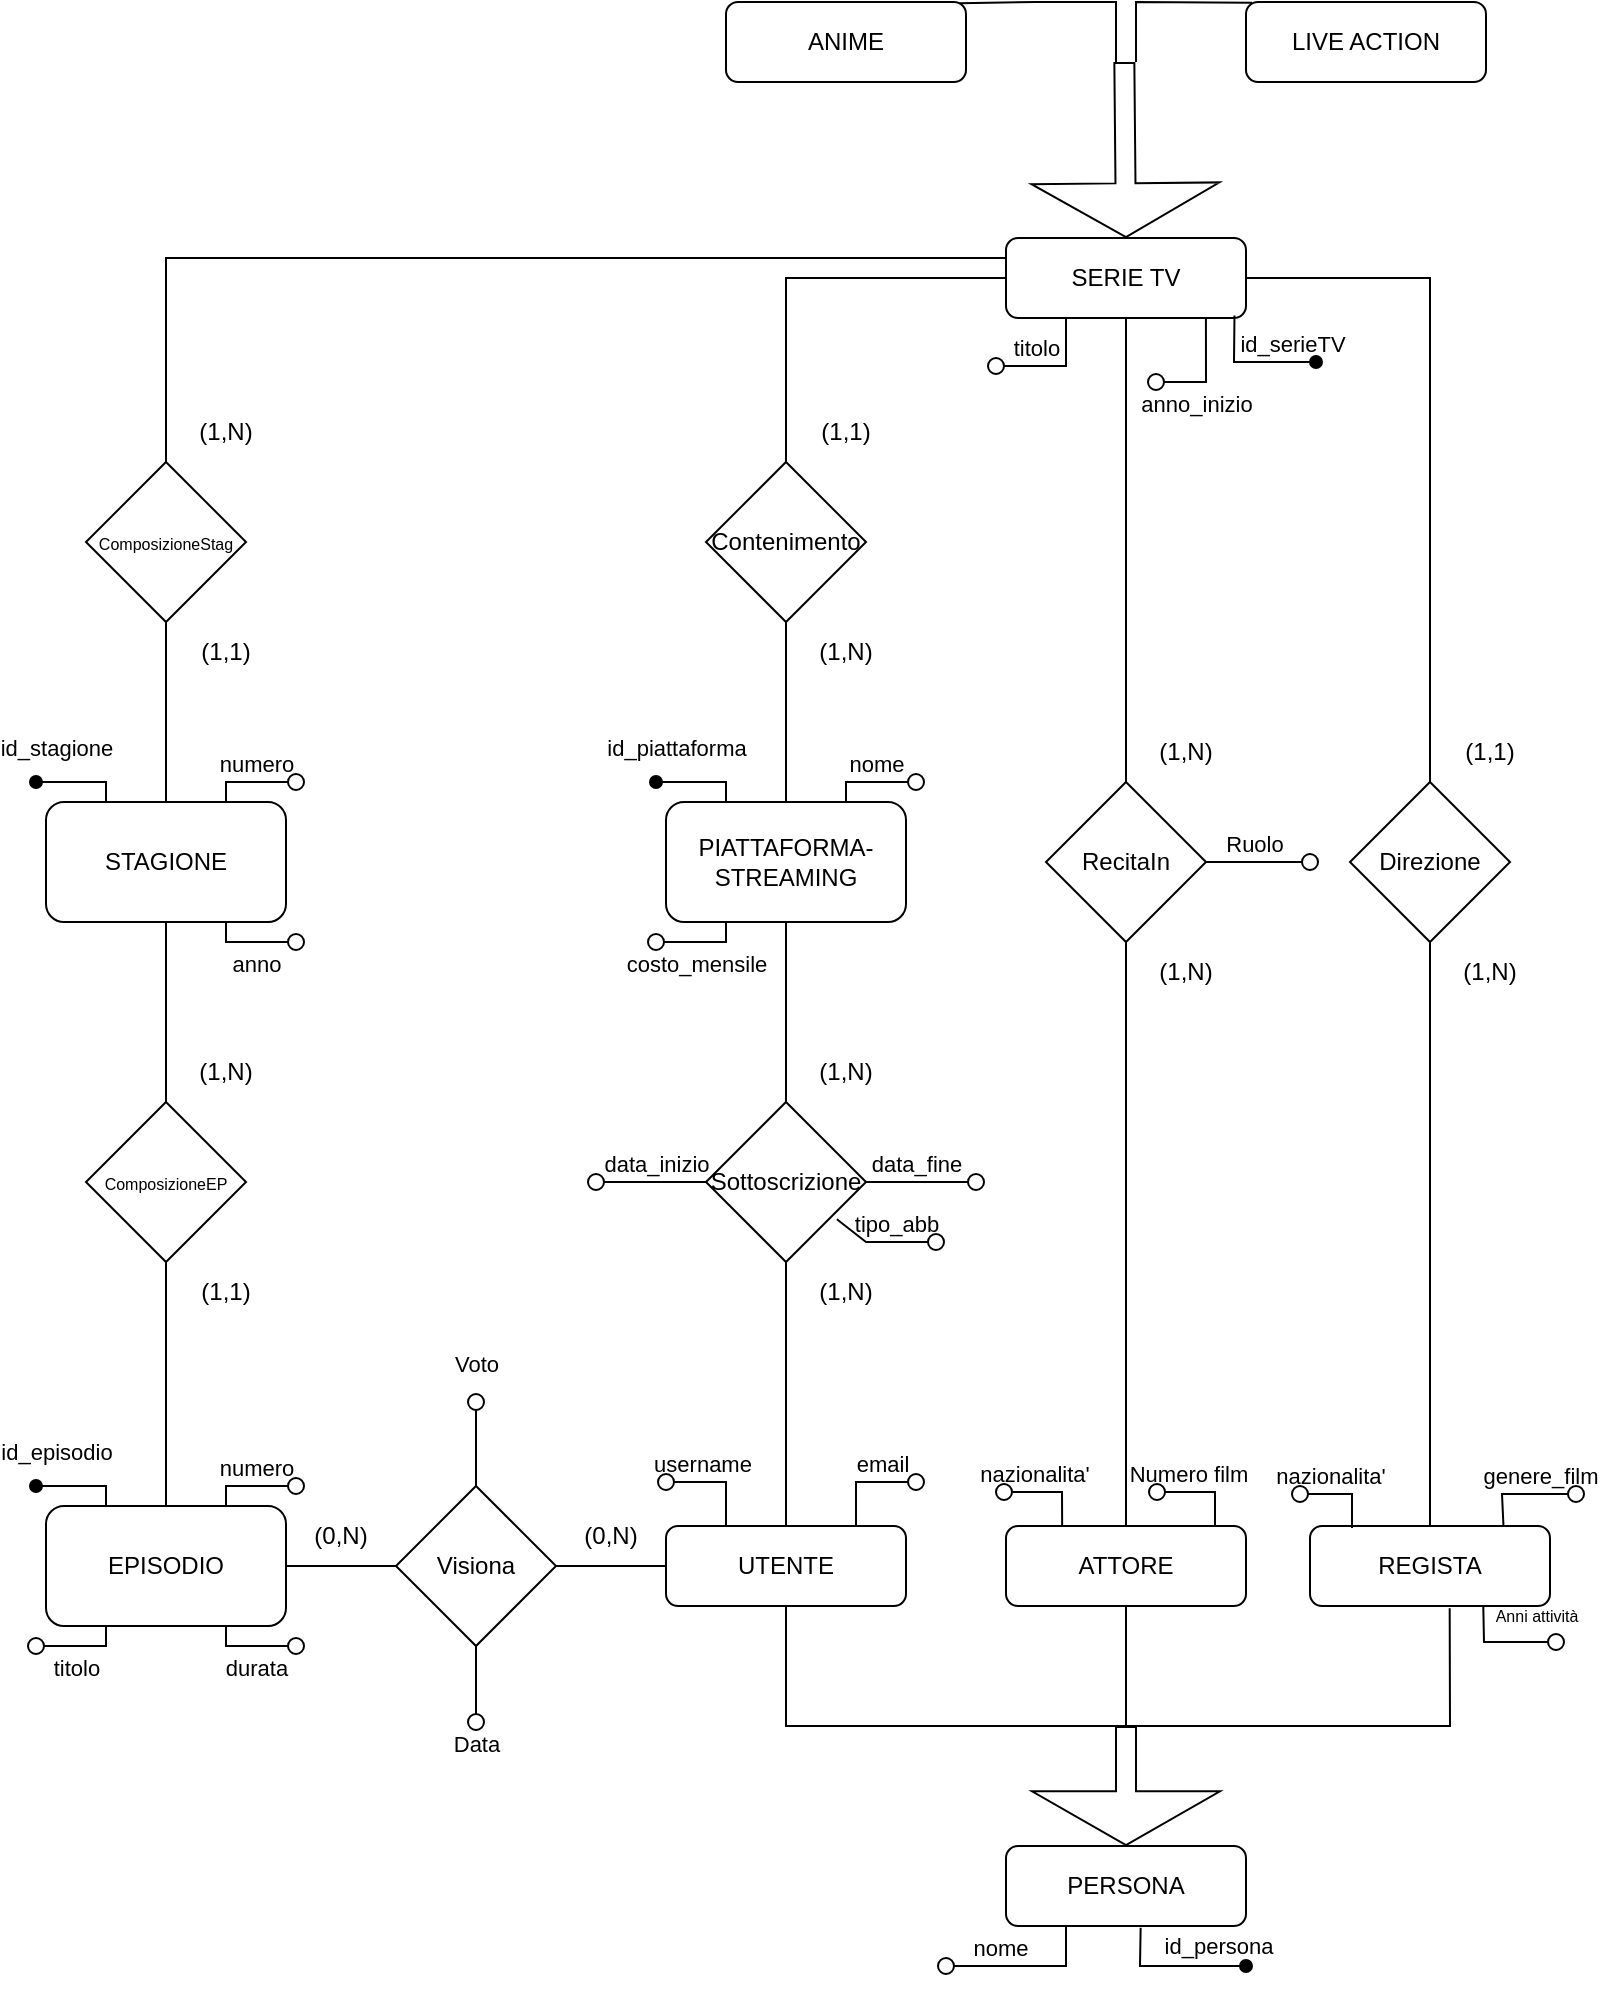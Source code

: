 <mxfile version="26.2.14">
  <diagram name="Page-1" id="Z6rFYa7-YnG5KdS8MZpf">
    <mxGraphModel dx="1188" dy="626" grid="1" gridSize="10" guides="1" tooltips="1" connect="1" arrows="1" fold="1" page="1" pageScale="1" pageWidth="850" pageHeight="1100" background="none" math="0" shadow="0">
      <root>
        <mxCell id="0" />
        <mxCell id="1" parent="0" />
        <mxCell id="IvxFrPHtxZzLh_V8zGwk-1" value="PERSONA" style="rounded=1;whiteSpace=wrap;html=1;fontSize=12;glass=0;strokeWidth=1;shadow=0;labelBackgroundColor=none;" parent="1" vertex="1">
          <mxGeometry x="785" y="922" width="120" height="40" as="geometry" />
        </mxCell>
        <mxCell id="IvxFrPHtxZzLh_V8zGwk-2" value="REGISTA" style="rounded=1;whiteSpace=wrap;html=1;fontSize=12;glass=0;strokeWidth=1;shadow=0;labelBackgroundColor=none;" parent="1" vertex="1">
          <mxGeometry x="937" y="762" width="120" height="40" as="geometry" />
        </mxCell>
        <mxCell id="IvxFrPHtxZzLh_V8zGwk-3" value="ATTORE" style="rounded=1;whiteSpace=wrap;html=1;fontSize=12;glass=0;strokeWidth=1;shadow=0;labelBackgroundColor=none;" parent="1" vertex="1">
          <mxGeometry x="785" y="762" width="120" height="40" as="geometry" />
        </mxCell>
        <mxCell id="IvxFrPHtxZzLh_V8zGwk-4" value="UTENTE" style="rounded=1;whiteSpace=wrap;html=1;fontSize=12;glass=0;strokeWidth=1;shadow=0;labelBackgroundColor=none;" parent="1" vertex="1">
          <mxGeometry x="615" y="762" width="120" height="40" as="geometry" />
        </mxCell>
        <mxCell id="IvxFrPHtxZzLh_V8zGwk-7" value="" style="shape=flexArrow;endArrow=classic;html=1;rounded=0;endWidth=83;endSize=8.62;entryX=0.5;entryY=0;entryDx=0;entryDy=0;labelBackgroundColor=none;fontColor=default;" parent="1" target="IvxFrPHtxZzLh_V8zGwk-1" edge="1">
          <mxGeometry width="50" height="50" relative="1" as="geometry">
            <mxPoint x="845" y="862" as="sourcePoint" />
            <mxPoint x="845" y="892" as="targetPoint" />
          </mxGeometry>
        </mxCell>
        <mxCell id="IvxFrPHtxZzLh_V8zGwk-9" value="" style="endArrow=none;html=1;rounded=0;entryX=0.5;entryY=1;entryDx=0;entryDy=0;labelBackgroundColor=none;fontColor=default;" parent="1" target="IvxFrPHtxZzLh_V8zGwk-4" edge="1">
          <mxGeometry width="50" height="50" relative="1" as="geometry">
            <mxPoint x="844" y="862" as="sourcePoint" />
            <mxPoint x="684.88" y="802" as="targetPoint" />
            <Array as="points">
              <mxPoint x="675" y="862" />
            </Array>
          </mxGeometry>
        </mxCell>
        <mxCell id="IvxFrPHtxZzLh_V8zGwk-10" value="" style="endArrow=none;html=1;rounded=0;entryX=0.5;entryY=1;entryDx=0;entryDy=0;labelBackgroundColor=none;fontColor=default;" parent="1" target="IvxFrPHtxZzLh_V8zGwk-3" edge="1">
          <mxGeometry width="50" height="50" relative="1" as="geometry">
            <mxPoint x="845" y="862" as="sourcePoint" />
            <mxPoint x="843.63" y="802" as="targetPoint" />
            <Array as="points" />
          </mxGeometry>
        </mxCell>
        <mxCell id="IvxFrPHtxZzLh_V8zGwk-11" value="" style="endArrow=none;html=1;rounded=0;entryX=0.582;entryY=1.028;entryDx=0;entryDy=0;entryPerimeter=0;labelBackgroundColor=none;fontColor=default;" parent="1" target="IvxFrPHtxZzLh_V8zGwk-2" edge="1">
          <mxGeometry width="50" height="50" relative="1" as="geometry">
            <mxPoint x="843.88" y="862" as="sourcePoint" />
            <mxPoint x="1015" y="822" as="targetPoint" />
            <Array as="points">
              <mxPoint x="1007" y="862" />
            </Array>
          </mxGeometry>
        </mxCell>
        <mxCell id="IvxFrPHtxZzLh_V8zGwk-12" value="nome" style="html=1;verticalAlign=bottom;labelBackgroundColor=none;endArrow=oval;endFill=0;endSize=8;rounded=0;exitX=0.25;exitY=1;exitDx=0;exitDy=0;fontColor=default;" parent="1" source="IvxFrPHtxZzLh_V8zGwk-1" edge="1">
          <mxGeometry x="0.333" width="160" relative="1" as="geometry">
            <mxPoint x="814" y="1042" as="sourcePoint" />
            <mxPoint x="755" y="982" as="targetPoint" />
            <Array as="points">
              <mxPoint x="815" y="982" />
            </Array>
            <mxPoint as="offset" />
          </mxGeometry>
        </mxCell>
        <mxCell id="IvxFrPHtxZzLh_V8zGwk-15" value="id_persona" style="endArrow=none;html=1;rounded=0;align=center;verticalAlign=top;endFill=0;labelBackgroundColor=none;endSize=6;startArrow=oval;startFill=1;entryX=0.561;entryY=1.022;entryDx=0;entryDy=0;entryPerimeter=0;fontColor=default;" parent="1" target="IvxFrPHtxZzLh_V8zGwk-1" edge="1">
          <mxGeometry x="-0.612" y="-23" relative="1" as="geometry">
            <mxPoint x="905" y="982" as="sourcePoint" />
            <mxPoint x="905" y="972" as="targetPoint" />
            <Array as="points">
              <mxPoint x="852" y="982" />
            </Array>
            <mxPoint as="offset" />
          </mxGeometry>
        </mxCell>
        <mxCell id="IvxFrPHtxZzLh_V8zGwk-16" value="username" style="html=1;verticalAlign=bottom;labelBackgroundColor=none;endArrow=oval;endFill=0;endSize=8;rounded=0;exitX=0.25;exitY=0;exitDx=0;exitDy=0;fontColor=default;" parent="1" source="IvxFrPHtxZzLh_V8zGwk-4" edge="1">
          <mxGeometry x="0.333" width="160" relative="1" as="geometry">
            <mxPoint x="629" y="695" as="sourcePoint" />
            <mxPoint x="615" y="740" as="targetPoint" />
            <Array as="points">
              <mxPoint x="645" y="740" />
            </Array>
            <mxPoint as="offset" />
          </mxGeometry>
        </mxCell>
        <mxCell id="IvxFrPHtxZzLh_V8zGwk-17" value="email" style="html=1;verticalAlign=bottom;labelBackgroundColor=none;endArrow=oval;endFill=0;endSize=8;rounded=0;exitX=0.25;exitY=0;exitDx=0;exitDy=0;fontColor=default;" parent="1" edge="1">
          <mxGeometry x="0.333" width="160" relative="1" as="geometry">
            <mxPoint x="710" y="762" as="sourcePoint" />
            <mxPoint x="740" y="740" as="targetPoint" />
            <Array as="points">
              <mxPoint x="710" y="740" />
            </Array>
            <mxPoint as="offset" />
          </mxGeometry>
        </mxCell>
        <mxCell id="IvxFrPHtxZzLh_V8zGwk-18" value="nazionalita&#39;" style="html=1;verticalAlign=bottom;labelBackgroundColor=none;endArrow=oval;endFill=0;endSize=8;rounded=0;exitX=0.234;exitY=-0.008;exitDx=0;exitDy=0;fontColor=default;exitPerimeter=0;" parent="1" source="IvxFrPHtxZzLh_V8zGwk-3" edge="1">
          <mxGeometry x="0.333" width="160" relative="1" as="geometry">
            <mxPoint x="813" y="757" as="sourcePoint" />
            <mxPoint x="784" y="745" as="targetPoint" />
            <Array as="points">
              <mxPoint x="813" y="745" />
            </Array>
            <mxPoint as="offset" />
          </mxGeometry>
        </mxCell>
        <mxCell id="IvxFrPHtxZzLh_V8zGwk-19" value="nazionalita&#39;" style="html=1;verticalAlign=bottom;labelBackgroundColor=none;endArrow=oval;endFill=0;endSize=8;rounded=0;fontColor=default;exitX=0.175;exitY=0.025;exitDx=0;exitDy=0;exitPerimeter=0;" parent="1" source="IvxFrPHtxZzLh_V8zGwk-2" edge="1">
          <mxGeometry x="0.333" width="160" relative="1" as="geometry">
            <mxPoint x="962" y="762" as="sourcePoint" />
            <mxPoint x="932" y="746" as="targetPoint" />
            <Array as="points">
              <mxPoint x="958" y="746" />
            </Array>
            <mxPoint as="offset" />
          </mxGeometry>
        </mxCell>
        <mxCell id="IvxFrPHtxZzLh_V8zGwk-20" value="genere_film" style="html=1;verticalAlign=bottom;labelBackgroundColor=none;endArrow=oval;endFill=0;endSize=8;rounded=0;fontColor=default;exitX=0.806;exitY=-0.008;exitDx=0;exitDy=0;exitPerimeter=0;" parent="1" source="IvxFrPHtxZzLh_V8zGwk-2" edge="1">
          <mxGeometry x="0.333" width="160" relative="1" as="geometry">
            <mxPoint x="1016" y="758" as="sourcePoint" />
            <mxPoint x="1070" y="746" as="targetPoint" />
            <Array as="points">
              <mxPoint x="1033" y="746" />
            </Array>
            <mxPoint as="offset" />
          </mxGeometry>
        </mxCell>
        <mxCell id="IvxFrPHtxZzLh_V8zGwk-21" value="SERIE TV" style="rounded=1;whiteSpace=wrap;html=1;fontSize=12;glass=0;strokeWidth=1;shadow=0;labelBackgroundColor=none;" parent="1" vertex="1">
          <mxGeometry x="785" y="118" width="120" height="40" as="geometry" />
        </mxCell>
        <mxCell id="IvxFrPHtxZzLh_V8zGwk-23" value="titolo" style="html=1;verticalAlign=bottom;labelBackgroundColor=none;endArrow=oval;endFill=0;endSize=8;rounded=0;exitX=0.25;exitY=1;exitDx=0;exitDy=0;fontColor=default;" parent="1" source="IvxFrPHtxZzLh_V8zGwk-21" edge="1">
          <mxGeometry x="0.333" width="160" relative="1" as="geometry">
            <mxPoint x="794.04" y="200.0" as="sourcePoint" />
            <mxPoint x="780" y="182" as="targetPoint" />
            <Array as="points">
              <mxPoint x="815" y="182" />
            </Array>
            <mxPoint as="offset" />
          </mxGeometry>
        </mxCell>
        <mxCell id="IvxFrPHtxZzLh_V8zGwk-24" value="anno_inizio" style="html=1;verticalAlign=bottom;labelBackgroundColor=none;endArrow=oval;endFill=0;endSize=8;rounded=0;exitX=0.833;exitY=1.008;exitDx=0;exitDy=0;fontColor=default;exitPerimeter=0;" parent="1" source="IvxFrPHtxZzLh_V8zGwk-21" edge="1">
          <mxGeometry x="0.294" y="20" width="160" relative="1" as="geometry">
            <mxPoint x="885" y="230" as="sourcePoint" />
            <mxPoint x="860" y="190" as="targetPoint" />
            <Array as="points">
              <mxPoint x="885" y="190" />
            </Array>
            <mxPoint as="offset" />
          </mxGeometry>
        </mxCell>
        <mxCell id="IvxFrPHtxZzLh_V8zGwk-25" value="id_serieTV" style="endArrow=none;html=1;rounded=0;align=center;verticalAlign=top;endFill=0;labelBackgroundColor=none;endSize=6;startArrow=oval;startFill=1;entryX=0.952;entryY=0.968;entryDx=0;entryDy=0;entryPerimeter=0;" parent="1" target="IvxFrPHtxZzLh_V8zGwk-21" edge="1">
          <mxGeometry x="-0.627" y="-22" relative="1" as="geometry">
            <mxPoint x="940" y="180" as="sourcePoint" />
            <mxPoint x="900" y="186" as="targetPoint" />
            <Array as="points">
              <mxPoint x="899" y="180" />
            </Array>
            <mxPoint as="offset" />
          </mxGeometry>
        </mxCell>
        <mxCell id="IvxFrPHtxZzLh_V8zGwk-26" value="Direzione" style="rhombus;whiteSpace=wrap;html=1;" parent="1" vertex="1">
          <mxGeometry x="957" y="390" width="80" height="80" as="geometry" />
        </mxCell>
        <mxCell id="IvxFrPHtxZzLh_V8zGwk-27" value="" style="endArrow=none;html=1;rounded=0;entryX=0.5;entryY=0;entryDx=0;entryDy=0;exitX=1;exitY=0.5;exitDx=0;exitDy=0;" parent="1" source="IvxFrPHtxZzLh_V8zGwk-21" target="IvxFrPHtxZzLh_V8zGwk-26" edge="1">
          <mxGeometry width="50" height="50" relative="1" as="geometry">
            <mxPoint x="820" y="460" as="sourcePoint" />
            <mxPoint x="870" y="410" as="targetPoint" />
            <Array as="points">
              <mxPoint x="997" y="138" />
            </Array>
          </mxGeometry>
        </mxCell>
        <mxCell id="IvxFrPHtxZzLh_V8zGwk-28" value="" style="endArrow=none;html=1;rounded=0;entryX=0.5;entryY=1;entryDx=0;entryDy=0;exitX=0.5;exitY=0;exitDx=0;exitDy=0;" parent="1" source="IvxFrPHtxZzLh_V8zGwk-2" target="IvxFrPHtxZzLh_V8zGwk-26" edge="1">
          <mxGeometry x="0.091" y="-33" width="50" height="50" relative="1" as="geometry">
            <mxPoint x="990" y="750" as="sourcePoint" />
            <mxPoint x="990" y="580" as="targetPoint" />
            <mxPoint as="offset" />
          </mxGeometry>
        </mxCell>
        <mxCell id="IvxFrPHtxZzLh_V8zGwk-29" value="Contenimento" style="rhombus;whiteSpace=wrap;html=1;" parent="1" vertex="1">
          <mxGeometry x="635" y="230" width="80" height="80" as="geometry" />
        </mxCell>
        <mxCell id="IvxFrPHtxZzLh_V8zGwk-30" value="Sottoscrizione" style="rhombus;whiteSpace=wrap;html=1;" parent="1" vertex="1">
          <mxGeometry x="635" y="550" width="80" height="80" as="geometry" />
        </mxCell>
        <mxCell id="IvxFrPHtxZzLh_V8zGwk-31" value="PIATTAFORMA-&lt;div&gt;STREAMING&lt;/div&gt;" style="rounded=1;whiteSpace=wrap;html=1;" parent="1" vertex="1">
          <mxGeometry x="615" y="400" width="120" height="60" as="geometry" />
        </mxCell>
        <mxCell id="IvxFrPHtxZzLh_V8zGwk-33" value="" style="endArrow=none;html=1;rounded=0;exitX=0.5;exitY=0;exitDx=0;exitDy=0;entryX=0;entryY=0.5;entryDx=0;entryDy=0;" parent="1" source="IvxFrPHtxZzLh_V8zGwk-29" target="IvxFrPHtxZzLh_V8zGwk-21" edge="1">
          <mxGeometry width="50" height="50" relative="1" as="geometry">
            <mxPoint x="790" y="340" as="sourcePoint" />
            <mxPoint x="675" y="190" as="targetPoint" />
            <Array as="points">
              <mxPoint x="675" y="138" />
            </Array>
          </mxGeometry>
        </mxCell>
        <mxCell id="IvxFrPHtxZzLh_V8zGwk-34" value="" style="endArrow=none;html=1;rounded=0;exitX=0.5;exitY=0;exitDx=0;exitDy=0;entryX=0.5;entryY=1;entryDx=0;entryDy=0;" parent="1" source="IvxFrPHtxZzLh_V8zGwk-31" target="IvxFrPHtxZzLh_V8zGwk-29" edge="1">
          <mxGeometry width="50" height="50" relative="1" as="geometry">
            <mxPoint x="700" y="310" as="sourcePoint" />
            <mxPoint x="750" y="260" as="targetPoint" />
          </mxGeometry>
        </mxCell>
        <mxCell id="IvxFrPHtxZzLh_V8zGwk-35" value="" style="endArrow=none;html=1;rounded=0;entryX=0.5;entryY=1;entryDx=0;entryDy=0;exitX=0.5;exitY=0;exitDx=0;exitDy=0;" parent="1" source="IvxFrPHtxZzLh_V8zGwk-30" target="IvxFrPHtxZzLh_V8zGwk-31" edge="1">
          <mxGeometry width="50" height="50" relative="1" as="geometry">
            <mxPoint x="730" y="490" as="sourcePoint" />
            <mxPoint x="780" y="440" as="targetPoint" />
          </mxGeometry>
        </mxCell>
        <mxCell id="IvxFrPHtxZzLh_V8zGwk-36" value="" style="endArrow=none;html=1;rounded=0;entryX=0.5;entryY=1;entryDx=0;entryDy=0;exitX=0.5;exitY=0;exitDx=0;exitDy=0;" parent="1" source="IvxFrPHtxZzLh_V8zGwk-4" target="IvxFrPHtxZzLh_V8zGwk-30" edge="1">
          <mxGeometry width="50" height="50" relative="1" as="geometry">
            <mxPoint x="675" y="720" as="sourcePoint" />
            <mxPoint x="680" y="520" as="targetPoint" />
          </mxGeometry>
        </mxCell>
        <mxCell id="IvxFrPHtxZzLh_V8zGwk-37" value="tipo_abb" style="html=1;verticalAlign=bottom;labelBackgroundColor=none;endArrow=oval;endFill=0;endSize=8;rounded=0;exitX=0.818;exitY=0.733;exitDx=0;exitDy=0;fontColor=default;exitPerimeter=0;" parent="1" source="IvxFrPHtxZzLh_V8zGwk-30" edge="1">
          <mxGeometry x="0.252" width="160" relative="1" as="geometry">
            <mxPoint x="715" y="610" as="sourcePoint" />
            <mxPoint x="750" y="620" as="targetPoint" />
            <Array as="points">
              <mxPoint x="715" y="620" />
            </Array>
            <mxPoint as="offset" />
          </mxGeometry>
        </mxCell>
        <mxCell id="IvxFrPHtxZzLh_V8zGwk-38" value="nome" style="html=1;verticalAlign=bottom;labelBackgroundColor=none;endArrow=oval;endFill=0;endSize=8;rounded=0;exitX=0.75;exitY=0;exitDx=0;exitDy=0;fontColor=default;" parent="1" source="IvxFrPHtxZzLh_V8zGwk-31" edge="1">
          <mxGeometry x="0.111" width="160" relative="1" as="geometry">
            <mxPoint x="536" y="368" as="sourcePoint" />
            <mxPoint x="740" y="390" as="targetPoint" />
            <Array as="points">
              <mxPoint x="705" y="390" />
            </Array>
            <mxPoint as="offset" />
          </mxGeometry>
        </mxCell>
        <mxCell id="IvxFrPHtxZzLh_V8zGwk-39" value="id_piattaforma" style="endArrow=none;html=1;rounded=0;align=center;verticalAlign=top;endFill=0;labelBackgroundColor=none;endSize=6;startArrow=oval;startFill=1;entryX=0.25;entryY=0;entryDx=0;entryDy=0;" parent="1" target="IvxFrPHtxZzLh_V8zGwk-31" edge="1">
          <mxGeometry x="-0.556" y="30" relative="1" as="geometry">
            <mxPoint x="610" y="390" as="sourcePoint" />
            <mxPoint x="566" y="368" as="targetPoint" />
            <Array as="points">
              <mxPoint x="645" y="390" />
            </Array>
            <mxPoint as="offset" />
          </mxGeometry>
        </mxCell>
        <mxCell id="IvxFrPHtxZzLh_V8zGwk-40" value="costo_mensile" style="html=1;verticalAlign=bottom;labelBackgroundColor=none;endArrow=oval;endFill=0;endSize=8;rounded=0;exitX=0.25;exitY=1;exitDx=0;exitDy=0;fontColor=default;" parent="1" source="IvxFrPHtxZzLh_V8zGwk-31" edge="1">
          <mxGeometry x="0.111" y="20" width="160" relative="1" as="geometry">
            <mxPoint x="630" y="460" as="sourcePoint" />
            <mxPoint x="610" y="470" as="targetPoint" />
            <Array as="points">
              <mxPoint x="645" y="470" />
            </Array>
            <mxPoint as="offset" />
          </mxGeometry>
        </mxCell>
        <mxCell id="IvxFrPHtxZzLh_V8zGwk-41" value="data_fine" style="html=1;verticalAlign=bottom;labelBackgroundColor=none;endArrow=oval;endFill=0;endSize=8;rounded=0;exitX=1;exitY=0.5;exitDx=0;exitDy=0;fontColor=default;" parent="1" source="IvxFrPHtxZzLh_V8zGwk-30" edge="1">
          <mxGeometry x="-0.091" width="160" relative="1" as="geometry">
            <mxPoint x="725" y="480" as="sourcePoint" />
            <mxPoint x="770" y="590" as="targetPoint" />
            <Array as="points" />
            <mxPoint as="offset" />
          </mxGeometry>
        </mxCell>
        <mxCell id="IvxFrPHtxZzLh_V8zGwk-42" value="data_inizio" style="html=1;verticalAlign=bottom;labelBackgroundColor=none;endArrow=oval;endFill=0;endSize=8;rounded=0;exitX=0;exitY=0.5;exitDx=0;exitDy=0;fontColor=default;" parent="1" source="IvxFrPHtxZzLh_V8zGwk-30" edge="1">
          <mxGeometry x="-0.091" width="160" relative="1" as="geometry">
            <mxPoint x="540" y="589.83" as="sourcePoint" />
            <mxPoint x="580" y="590" as="targetPoint" />
            <Array as="points" />
            <mxPoint as="offset" />
          </mxGeometry>
        </mxCell>
        <mxCell id="IvxFrPHtxZzLh_V8zGwk-45" value="RecitaIn" style="rhombus;whiteSpace=wrap;html=1;" parent="1" vertex="1">
          <mxGeometry x="805" y="390" width="80" height="80" as="geometry" />
        </mxCell>
        <mxCell id="IvxFrPHtxZzLh_V8zGwk-46" value="" style="endArrow=none;html=1;rounded=0;entryX=0.5;entryY=0;entryDx=0;entryDy=0;exitX=0.5;exitY=1;exitDx=0;exitDy=0;" parent="1" source="IvxFrPHtxZzLh_V8zGwk-21" target="IvxFrPHtxZzLh_V8zGwk-45" edge="1">
          <mxGeometry width="50" height="50" relative="1" as="geometry">
            <mxPoint x="800" y="580" as="sourcePoint" />
            <mxPoint x="850" y="530" as="targetPoint" />
          </mxGeometry>
        </mxCell>
        <mxCell id="IvxFrPHtxZzLh_V8zGwk-47" value="" style="endArrow=none;html=1;rounded=0;entryX=0.5;entryY=1;entryDx=0;entryDy=0;exitX=0.5;exitY=0;exitDx=0;exitDy=0;" parent="1" source="IvxFrPHtxZzLh_V8zGwk-3" target="IvxFrPHtxZzLh_V8zGwk-45" edge="1">
          <mxGeometry width="50" height="50" relative="1" as="geometry">
            <mxPoint x="810" y="590" as="sourcePoint" />
            <mxPoint x="860" y="540" as="targetPoint" />
          </mxGeometry>
        </mxCell>
        <mxCell id="IvxFrPHtxZzLh_V8zGwk-48" value="&lt;font style=&quot;font-size: 8px;&quot;&gt;ComposizioneStag&lt;/font&gt;" style="rhombus;whiteSpace=wrap;html=1;" parent="1" vertex="1">
          <mxGeometry x="325" y="230" width="80" height="80" as="geometry" />
        </mxCell>
        <mxCell id="IvxFrPHtxZzLh_V8zGwk-49" value="&lt;font style=&quot;font-size: 8px;&quot;&gt;ComposizioneEP&lt;/font&gt;" style="rhombus;whiteSpace=wrap;html=1;" parent="1" vertex="1">
          <mxGeometry x="325" y="550" width="80" height="80" as="geometry" />
        </mxCell>
        <mxCell id="IvxFrPHtxZzLh_V8zGwk-50" value="STAGIONE" style="rounded=1;whiteSpace=wrap;html=1;" parent="1" vertex="1">
          <mxGeometry x="305" y="400" width="120" height="60" as="geometry" />
        </mxCell>
        <mxCell id="IvxFrPHtxZzLh_V8zGwk-51" value="" style="endArrow=none;html=1;rounded=0;exitX=0.5;exitY=0;exitDx=0;exitDy=0;entryX=0.5;entryY=1;entryDx=0;entryDy=0;" parent="1" source="IvxFrPHtxZzLh_V8zGwk-50" target="IvxFrPHtxZzLh_V8zGwk-48" edge="1">
          <mxGeometry width="50" height="50" relative="1" as="geometry">
            <mxPoint x="390" y="310" as="sourcePoint" />
            <mxPoint x="440" y="260" as="targetPoint" />
          </mxGeometry>
        </mxCell>
        <mxCell id="IvxFrPHtxZzLh_V8zGwk-52" value="" style="endArrow=none;html=1;rounded=0;entryX=0.5;entryY=1;entryDx=0;entryDy=0;exitX=0.5;exitY=0;exitDx=0;exitDy=0;" parent="1" source="IvxFrPHtxZzLh_V8zGwk-49" target="IvxFrPHtxZzLh_V8zGwk-50" edge="1">
          <mxGeometry width="50" height="50" relative="1" as="geometry">
            <mxPoint x="420" y="490" as="sourcePoint" />
            <mxPoint x="470" y="440" as="targetPoint" />
          </mxGeometry>
        </mxCell>
        <mxCell id="IvxFrPHtxZzLh_V8zGwk-53" value="anno" style="html=1;verticalAlign=bottom;labelBackgroundColor=none;endArrow=oval;endFill=0;endSize=8;rounded=0;exitX=0.75;exitY=1;exitDx=0;exitDy=0;fontColor=default;" parent="1" source="IvxFrPHtxZzLh_V8zGwk-50" edge="1">
          <mxGeometry x="0.111" y="-20" width="160" relative="1" as="geometry">
            <mxPoint x="189" y="368" as="sourcePoint" />
            <mxPoint x="430" y="470" as="targetPoint" />
            <Array as="points">
              <mxPoint x="395" y="470" />
            </Array>
            <mxPoint as="offset" />
          </mxGeometry>
        </mxCell>
        <mxCell id="IvxFrPHtxZzLh_V8zGwk-54" value="numero" style="html=1;verticalAlign=bottom;labelBackgroundColor=none;endArrow=oval;endFill=0;endSize=8;rounded=0;exitX=0.75;exitY=0;exitDx=0;exitDy=0;fontColor=default;" parent="1" source="IvxFrPHtxZzLh_V8zGwk-50" edge="1">
          <mxGeometry x="0.111" width="160" relative="1" as="geometry">
            <mxPoint x="226" y="368" as="sourcePoint" />
            <mxPoint x="430" y="390" as="targetPoint" />
            <Array as="points">
              <mxPoint x="395" y="390" />
            </Array>
            <mxPoint as="offset" />
          </mxGeometry>
        </mxCell>
        <mxCell id="IvxFrPHtxZzLh_V8zGwk-55" value="id_stagione" style="endArrow=none;html=1;rounded=0;align=center;verticalAlign=top;endFill=0;labelBackgroundColor=none;endSize=6;startArrow=oval;startFill=1;entryX=0.25;entryY=0;entryDx=0;entryDy=0;" parent="1" target="IvxFrPHtxZzLh_V8zGwk-50" edge="1">
          <mxGeometry x="-0.556" y="30" relative="1" as="geometry">
            <mxPoint x="300" y="390" as="sourcePoint" />
            <mxPoint x="256" y="368" as="targetPoint" />
            <Array as="points">
              <mxPoint x="335" y="390" />
            </Array>
            <mxPoint as="offset" />
          </mxGeometry>
        </mxCell>
        <mxCell id="IvxFrPHtxZzLh_V8zGwk-57" value="Voto" style="html=1;verticalAlign=bottom;labelBackgroundColor=none;endArrow=oval;endFill=0;endSize=8;rounded=0;exitX=0.5;exitY=0;exitDx=0;exitDy=0;fontColor=default;" parent="1" source="IvxFrPHtxZzLh_V8zGwk-64" edge="1">
          <mxGeometry x="1" y="10" width="160" relative="1" as="geometry">
            <mxPoint x="415" y="480" as="sourcePoint" />
            <mxPoint x="520" y="700" as="targetPoint" />
            <Array as="points" />
            <mxPoint x="10" y="-10" as="offset" />
          </mxGeometry>
        </mxCell>
        <mxCell id="IvxFrPHtxZzLh_V8zGwk-58" value="Data" style="html=1;verticalAlign=bottom;labelBackgroundColor=none;endArrow=oval;endFill=0;endSize=8;rounded=0;exitX=0.5;exitY=1;exitDx=0;exitDy=0;fontColor=default;" parent="1" source="IvxFrPHtxZzLh_V8zGwk-64" edge="1">
          <mxGeometry x="1" y="20" width="160" relative="1" as="geometry">
            <mxPoint x="230" y="589.83" as="sourcePoint" />
            <mxPoint x="520" y="860" as="targetPoint" />
            <Array as="points" />
            <mxPoint x="-20" y="20" as="offset" />
          </mxGeometry>
        </mxCell>
        <mxCell id="IvxFrPHtxZzLh_V8zGwk-59" value="EPISODIO" style="rounded=1;whiteSpace=wrap;html=1;" parent="1" vertex="1">
          <mxGeometry x="305" y="752" width="120" height="60" as="geometry" />
        </mxCell>
        <mxCell id="IvxFrPHtxZzLh_V8zGwk-60" value="durata" style="html=1;verticalAlign=bottom;labelBackgroundColor=none;endArrow=oval;endFill=0;endSize=8;rounded=0;exitX=0.75;exitY=1;exitDx=0;exitDy=0;fontColor=default;" parent="1" source="IvxFrPHtxZzLh_V8zGwk-59" edge="1">
          <mxGeometry x="0.111" y="-20" width="160" relative="1" as="geometry">
            <mxPoint x="189" y="720" as="sourcePoint" />
            <mxPoint x="430" y="822" as="targetPoint" />
            <Array as="points">
              <mxPoint x="395" y="822" />
            </Array>
            <mxPoint as="offset" />
          </mxGeometry>
        </mxCell>
        <mxCell id="IvxFrPHtxZzLh_V8zGwk-61" value="numero" style="html=1;verticalAlign=bottom;labelBackgroundColor=none;endArrow=oval;endFill=0;endSize=8;rounded=0;exitX=0.75;exitY=0;exitDx=0;exitDy=0;fontColor=default;" parent="1" source="IvxFrPHtxZzLh_V8zGwk-59" edge="1">
          <mxGeometry x="0.111" width="160" relative="1" as="geometry">
            <mxPoint x="226" y="720" as="sourcePoint" />
            <mxPoint x="430" y="742" as="targetPoint" />
            <Array as="points">
              <mxPoint x="395" y="742" />
            </Array>
            <mxPoint as="offset" />
          </mxGeometry>
        </mxCell>
        <mxCell id="IvxFrPHtxZzLh_V8zGwk-62" value="id_episodio" style="endArrow=none;html=1;rounded=0;align=center;verticalAlign=top;endFill=0;labelBackgroundColor=none;endSize=6;startArrow=oval;startFill=1;entryX=0.25;entryY=0;entryDx=0;entryDy=0;" parent="1" target="IvxFrPHtxZzLh_V8zGwk-59" edge="1">
          <mxGeometry x="-0.556" y="30" relative="1" as="geometry">
            <mxPoint x="300" y="742" as="sourcePoint" />
            <mxPoint x="256" y="720" as="targetPoint" />
            <Array as="points">
              <mxPoint x="335" y="742" />
            </Array>
            <mxPoint as="offset" />
          </mxGeometry>
        </mxCell>
        <mxCell id="IvxFrPHtxZzLh_V8zGwk-63" value="titolo" style="html=1;verticalAlign=bottom;labelBackgroundColor=none;endArrow=oval;endFill=0;endSize=8;rounded=0;exitX=0.25;exitY=1;exitDx=0;exitDy=0;fontColor=default;" parent="1" source="IvxFrPHtxZzLh_V8zGwk-59" edge="1">
          <mxGeometry x="0.111" y="20" width="160" relative="1" as="geometry">
            <mxPoint x="320" y="812" as="sourcePoint" />
            <mxPoint x="300" y="822" as="targetPoint" />
            <Array as="points">
              <mxPoint x="335" y="822" />
            </Array>
            <mxPoint as="offset" />
          </mxGeometry>
        </mxCell>
        <mxCell id="IvxFrPHtxZzLh_V8zGwk-64" value="Visiona" style="rhombus;whiteSpace=wrap;html=1;" parent="1" vertex="1">
          <mxGeometry x="480" y="742" width="80" height="80" as="geometry" />
        </mxCell>
        <mxCell id="IvxFrPHtxZzLh_V8zGwk-65" value="" style="endArrow=none;html=1;rounded=0;entryX=0;entryY=0.5;entryDx=0;entryDy=0;exitX=1;exitY=0.5;exitDx=0;exitDy=0;" parent="1" source="IvxFrPHtxZzLh_V8zGwk-64" target="IvxFrPHtxZzLh_V8zGwk-4" edge="1">
          <mxGeometry width="50" height="50" relative="1" as="geometry">
            <mxPoint x="550" y="710" as="sourcePoint" />
            <mxPoint x="600" y="660" as="targetPoint" />
          </mxGeometry>
        </mxCell>
        <mxCell id="IvxFrPHtxZzLh_V8zGwk-66" value="" style="endArrow=none;html=1;rounded=0;entryX=1;entryY=0.5;entryDx=0;entryDy=0;exitX=0;exitY=0.5;exitDx=0;exitDy=0;" parent="1" source="IvxFrPHtxZzLh_V8zGwk-64" target="IvxFrPHtxZzLh_V8zGwk-59" edge="1">
          <mxGeometry width="50" height="50" relative="1" as="geometry">
            <mxPoint x="550" y="710" as="sourcePoint" />
            <mxPoint x="600" y="660" as="targetPoint" />
          </mxGeometry>
        </mxCell>
        <mxCell id="IvxFrPHtxZzLh_V8zGwk-67" value="" style="endArrow=none;html=1;rounded=0;entryX=0.5;entryY=1;entryDx=0;entryDy=0;exitX=0.5;exitY=0;exitDx=0;exitDy=0;" parent="1" source="IvxFrPHtxZzLh_V8zGwk-59" target="IvxFrPHtxZzLh_V8zGwk-49" edge="1">
          <mxGeometry width="50" height="50" relative="1" as="geometry">
            <mxPoint x="550" y="710" as="sourcePoint" />
            <mxPoint x="390" y="660" as="targetPoint" />
          </mxGeometry>
        </mxCell>
        <mxCell id="IvxFrPHtxZzLh_V8zGwk-68" value="" style="endArrow=none;html=1;rounded=0;entryX=0;entryY=0.25;entryDx=0;entryDy=0;exitX=0.5;exitY=0;exitDx=0;exitDy=0;" parent="1" source="IvxFrPHtxZzLh_V8zGwk-48" target="IvxFrPHtxZzLh_V8zGwk-21" edge="1">
          <mxGeometry width="50" height="50" relative="1" as="geometry">
            <mxPoint x="630" y="350" as="sourcePoint" />
            <mxPoint x="680" y="300" as="targetPoint" />
            <Array as="points">
              <mxPoint x="365" y="128" />
            </Array>
          </mxGeometry>
        </mxCell>
        <mxCell id="IvxFrPHtxZzLh_V8zGwk-74" value="(1,1)" style="text;strokeColor=none;align=center;fillColor=none;html=1;verticalAlign=middle;whiteSpace=wrap;rounded=0;" parent="1" vertex="1">
          <mxGeometry x="365" y="310" width="60" height="30" as="geometry" />
        </mxCell>
        <mxCell id="IvxFrPHtxZzLh_V8zGwk-75" value="(1,N)" style="text;strokeColor=none;align=center;fillColor=none;html=1;verticalAlign=middle;whiteSpace=wrap;rounded=0;" parent="1" vertex="1">
          <mxGeometry x="845" y="360" width="60" height="30" as="geometry" />
        </mxCell>
        <mxCell id="IvxFrPHtxZzLh_V8zGwk-76" value="(1,N)" style="text;strokeColor=none;align=center;fillColor=none;html=1;verticalAlign=middle;whiteSpace=wrap;rounded=0;" parent="1" vertex="1">
          <mxGeometry x="845" y="470" width="60" height="30" as="geometry" />
        </mxCell>
        <mxCell id="IvxFrPHtxZzLh_V8zGwk-77" value="(1,N)" style="text;strokeColor=none;align=center;fillColor=none;html=1;verticalAlign=middle;whiteSpace=wrap;rounded=0;" parent="1" vertex="1">
          <mxGeometry x="997" y="470" width="60" height="30" as="geometry" />
        </mxCell>
        <mxCell id="IvxFrPHtxZzLh_V8zGwk-78" value="(1,1)" style="text;strokeColor=none;align=center;fillColor=none;html=1;verticalAlign=middle;whiteSpace=wrap;rounded=0;" parent="1" vertex="1">
          <mxGeometry x="997" y="360" width="60" height="30" as="geometry" />
        </mxCell>
        <mxCell id="IvxFrPHtxZzLh_V8zGwk-79" value="(1,N)" style="text;strokeColor=none;align=center;fillColor=none;html=1;verticalAlign=middle;whiteSpace=wrap;rounded=0;" parent="1" vertex="1">
          <mxGeometry x="675" y="520" width="60" height="30" as="geometry" />
        </mxCell>
        <mxCell id="IvxFrPHtxZzLh_V8zGwk-80" value="(1,N)" style="text;strokeColor=none;align=center;fillColor=none;html=1;verticalAlign=middle;whiteSpace=wrap;rounded=0;" parent="1" vertex="1">
          <mxGeometry x="675" y="630" width="60" height="30" as="geometry" />
        </mxCell>
        <mxCell id="IvxFrPHtxZzLh_V8zGwk-81" value="(1,N)" style="text;strokeColor=none;align=center;fillColor=none;html=1;verticalAlign=middle;whiteSpace=wrap;rounded=0;" parent="1" vertex="1">
          <mxGeometry x="675" y="310" width="60" height="30" as="geometry" />
        </mxCell>
        <mxCell id="IvxFrPHtxZzLh_V8zGwk-83" value="(1,1)" style="text;strokeColor=none;align=center;fillColor=none;html=1;verticalAlign=middle;whiteSpace=wrap;rounded=0;" parent="1" vertex="1">
          <mxGeometry x="675" y="200" width="60" height="30" as="geometry" />
        </mxCell>
        <mxCell id="IvxFrPHtxZzLh_V8zGwk-84" value="(1,N)" style="text;strokeColor=none;align=center;fillColor=none;html=1;verticalAlign=middle;whiteSpace=wrap;rounded=0;" parent="1" vertex="1">
          <mxGeometry x="365" y="200" width="60" height="30" as="geometry" />
        </mxCell>
        <mxCell id="IvxFrPHtxZzLh_V8zGwk-85" value="(1,1)" style="text;strokeColor=none;align=center;fillColor=none;html=1;verticalAlign=middle;whiteSpace=wrap;rounded=0;" parent="1" vertex="1">
          <mxGeometry x="365" y="630" width="60" height="30" as="geometry" />
        </mxCell>
        <mxCell id="IvxFrPHtxZzLh_V8zGwk-87" value="(1,N)" style="text;strokeColor=none;align=center;fillColor=none;html=1;verticalAlign=middle;whiteSpace=wrap;rounded=0;" parent="1" vertex="1">
          <mxGeometry x="365" y="520" width="60" height="30" as="geometry" />
        </mxCell>
        <mxCell id="IvxFrPHtxZzLh_V8zGwk-88" value="(0,N)" style="text;strokeColor=none;align=center;fillColor=none;html=1;verticalAlign=middle;whiteSpace=wrap;rounded=0;" parent="1" vertex="1">
          <mxGeometry x="560" y="752" width="55" height="30" as="geometry" />
        </mxCell>
        <mxCell id="IvxFrPHtxZzLh_V8zGwk-89" value="(0,N)" style="text;strokeColor=none;align=center;fillColor=none;html=1;verticalAlign=middle;whiteSpace=wrap;rounded=0;" parent="1" vertex="1">
          <mxGeometry x="425" y="752" width="55" height="30" as="geometry" />
        </mxCell>
        <mxCell id="iBw6KRBomK3Jhj0xLFDZ-2" value="Ruolo" style="html=1;verticalAlign=bottom;labelBackgroundColor=none;endArrow=oval;endFill=0;endSize=8;rounded=0;exitX=1;exitY=0.5;exitDx=0;exitDy=0;fontColor=default;" parent="1" source="IvxFrPHtxZzLh_V8zGwk-45" edge="1">
          <mxGeometry x="-0.091" width="160" relative="1" as="geometry">
            <mxPoint x="882" y="450" as="sourcePoint" />
            <mxPoint x="937" y="430" as="targetPoint" />
            <Array as="points" />
            <mxPoint as="offset" />
          </mxGeometry>
        </mxCell>
        <mxCell id="c6tHMSXrw2EYzCMTAmV8-1" value="&lt;font style=&quot;font-size: 8px;&quot;&gt;Anni attività&lt;/font&gt;" style="html=1;verticalAlign=bottom;labelBackgroundColor=none;endArrow=oval;endFill=0;endSize=8;rounded=0;exitX=0.722;exitY=1;exitDx=0;exitDy=0;fontColor=default;exitPerimeter=0;" edge="1" parent="1" source="IvxFrPHtxZzLh_V8zGwk-2">
          <mxGeometry x="0.63" y="5" width="160" relative="1" as="geometry">
            <mxPoint x="1129" y="800" as="sourcePoint" />
            <mxPoint x="1060" y="820" as="targetPoint" />
            <Array as="points">
              <mxPoint x="1024" y="820" />
            </Array>
            <mxPoint as="offset" />
          </mxGeometry>
        </mxCell>
        <mxCell id="c6tHMSXrw2EYzCMTAmV8-2" value="Numero film" style="html=1;verticalAlign=bottom;labelBackgroundColor=none;endArrow=oval;endFill=0;endSize=8;rounded=0;exitX=0.234;exitY=-0.008;exitDx=0;exitDy=0;fontColor=default;exitPerimeter=0;" edge="1" parent="1">
          <mxGeometry x="0.333" width="160" relative="1" as="geometry">
            <mxPoint x="889.5" y="762" as="sourcePoint" />
            <mxPoint x="860.5" y="745" as="targetPoint" />
            <Array as="points">
              <mxPoint x="889.5" y="745" />
            </Array>
            <mxPoint as="offset" />
          </mxGeometry>
        </mxCell>
        <mxCell id="c6tHMSXrw2EYzCMTAmV8-3" value="ANIME" style="rounded=1;whiteSpace=wrap;html=1;fontSize=12;glass=0;strokeWidth=1;shadow=0;labelBackgroundColor=none;" vertex="1" parent="1">
          <mxGeometry x="645" width="120" height="40" as="geometry" />
        </mxCell>
        <mxCell id="c6tHMSXrw2EYzCMTAmV8-4" value="LIVE ACTION" style="rounded=1;whiteSpace=wrap;html=1;fontSize=12;glass=0;strokeWidth=1;shadow=0;labelBackgroundColor=none;" vertex="1" parent="1">
          <mxGeometry x="905" width="120" height="40" as="geometry" />
        </mxCell>
        <mxCell id="c6tHMSXrw2EYzCMTAmV8-5" value="" style="shape=flexArrow;endArrow=classic;html=1;rounded=0;endWidth=83;endSize=8.62;entryX=0.5;entryY=0;entryDx=0;entryDy=0;labelBackgroundColor=none;fontColor=default;" edge="1" parent="1" target="IvxFrPHtxZzLh_V8zGwk-21">
          <mxGeometry width="50" height="50" relative="1" as="geometry">
            <mxPoint x="844.17" y="30" as="sourcePoint" />
            <mxPoint x="844.17" y="90" as="targetPoint" />
          </mxGeometry>
        </mxCell>
        <mxCell id="c6tHMSXrw2EYzCMTAmV8-6" value="" style="endArrow=none;html=1;rounded=0;entryX=0.972;entryY=0.017;entryDx=0;entryDy=0;labelBackgroundColor=none;fontColor=default;entryPerimeter=0;" edge="1" parent="1" target="c6tHMSXrw2EYzCMTAmV8-3">
          <mxGeometry width="50" height="50" relative="1" as="geometry">
            <mxPoint x="840" y="30" as="sourcePoint" />
            <mxPoint x="765" y="-120" as="targetPoint" />
            <Array as="points">
              <mxPoint x="840" />
              <mxPoint x="800" />
            </Array>
          </mxGeometry>
        </mxCell>
        <mxCell id="c6tHMSXrw2EYzCMTAmV8-8" value="" style="endArrow=none;html=1;rounded=0;entryX=0.025;entryY=0.008;entryDx=0;entryDy=0;labelBackgroundColor=none;fontColor=default;entryPerimeter=0;" edge="1" parent="1" target="c6tHMSXrw2EYzCMTAmV8-4">
          <mxGeometry width="50" height="50" relative="1" as="geometry">
            <mxPoint x="850" y="30" as="sourcePoint" />
            <mxPoint x="790" y="-29" as="targetPoint" />
            <Array as="points">
              <mxPoint x="850" />
            </Array>
          </mxGeometry>
        </mxCell>
      </root>
    </mxGraphModel>
  </diagram>
</mxfile>
